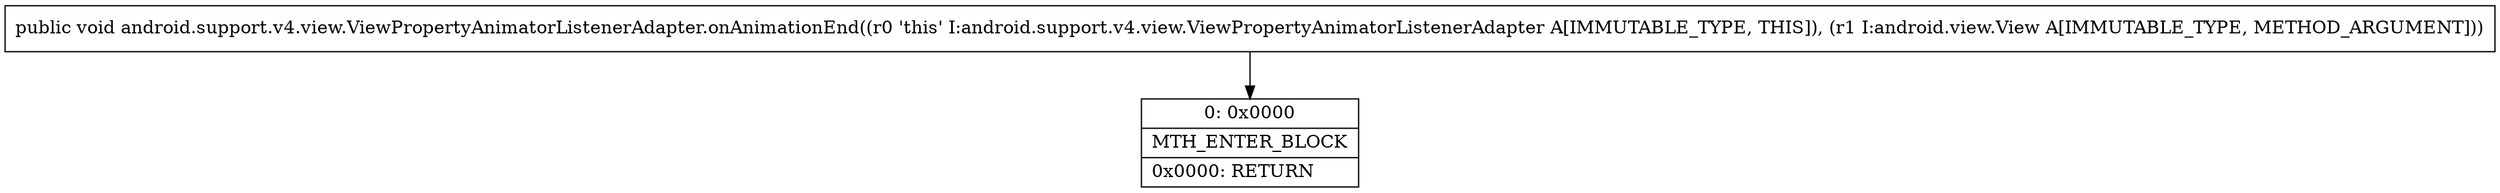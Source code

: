 digraph "CFG forandroid.support.v4.view.ViewPropertyAnimatorListenerAdapter.onAnimationEnd(Landroid\/view\/View;)V" {
Node_0 [shape=record,label="{0\:\ 0x0000|MTH_ENTER_BLOCK\l|0x0000: RETURN   \l}"];
MethodNode[shape=record,label="{public void android.support.v4.view.ViewPropertyAnimatorListenerAdapter.onAnimationEnd((r0 'this' I:android.support.v4.view.ViewPropertyAnimatorListenerAdapter A[IMMUTABLE_TYPE, THIS]), (r1 I:android.view.View A[IMMUTABLE_TYPE, METHOD_ARGUMENT])) }"];
MethodNode -> Node_0;
}

